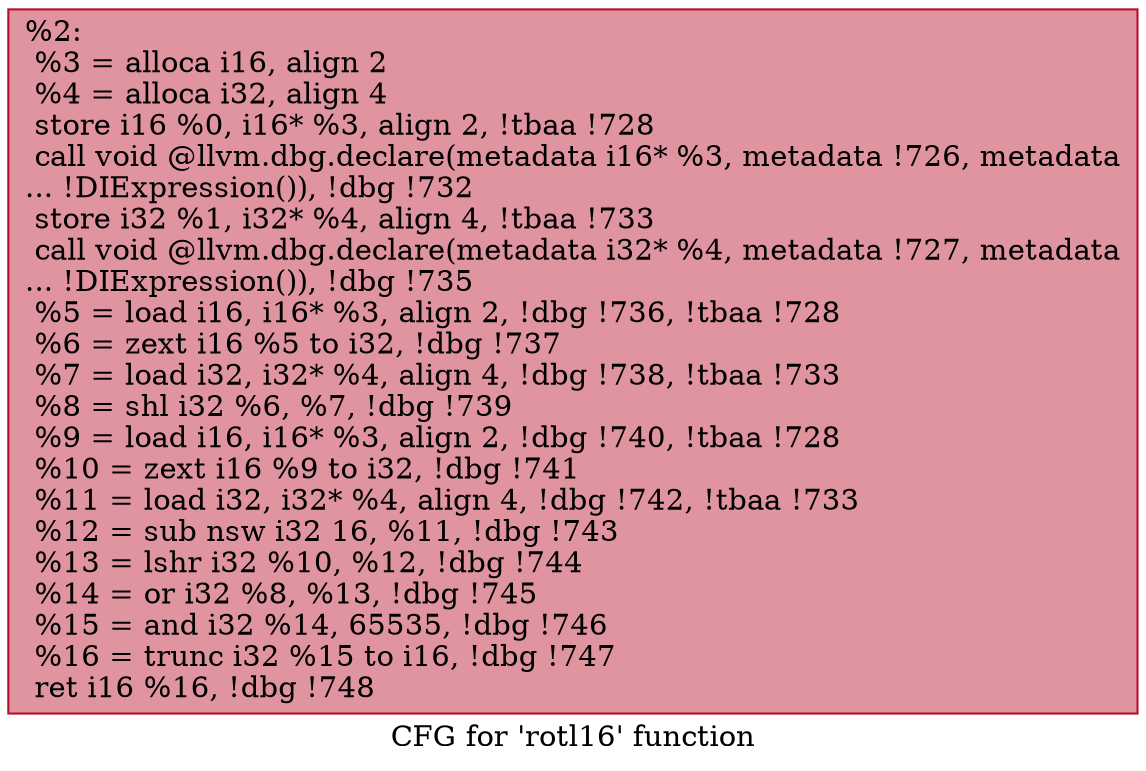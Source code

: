 digraph "CFG for 'rotl16' function" {
	label="CFG for 'rotl16' function";

	Node0x1a5c540 [shape=record,color="#b70d28ff", style=filled, fillcolor="#b70d2870",label="{%2:\l  %3 = alloca i16, align 2\l  %4 = alloca i32, align 4\l  store i16 %0, i16* %3, align 2, !tbaa !728\l  call void @llvm.dbg.declare(metadata i16* %3, metadata !726, metadata\l... !DIExpression()), !dbg !732\l  store i32 %1, i32* %4, align 4, !tbaa !733\l  call void @llvm.dbg.declare(metadata i32* %4, metadata !727, metadata\l... !DIExpression()), !dbg !735\l  %5 = load i16, i16* %3, align 2, !dbg !736, !tbaa !728\l  %6 = zext i16 %5 to i32, !dbg !737\l  %7 = load i32, i32* %4, align 4, !dbg !738, !tbaa !733\l  %8 = shl i32 %6, %7, !dbg !739\l  %9 = load i16, i16* %3, align 2, !dbg !740, !tbaa !728\l  %10 = zext i16 %9 to i32, !dbg !741\l  %11 = load i32, i32* %4, align 4, !dbg !742, !tbaa !733\l  %12 = sub nsw i32 16, %11, !dbg !743\l  %13 = lshr i32 %10, %12, !dbg !744\l  %14 = or i32 %8, %13, !dbg !745\l  %15 = and i32 %14, 65535, !dbg !746\l  %16 = trunc i32 %15 to i16, !dbg !747\l  ret i16 %16, !dbg !748\l}"];
}
